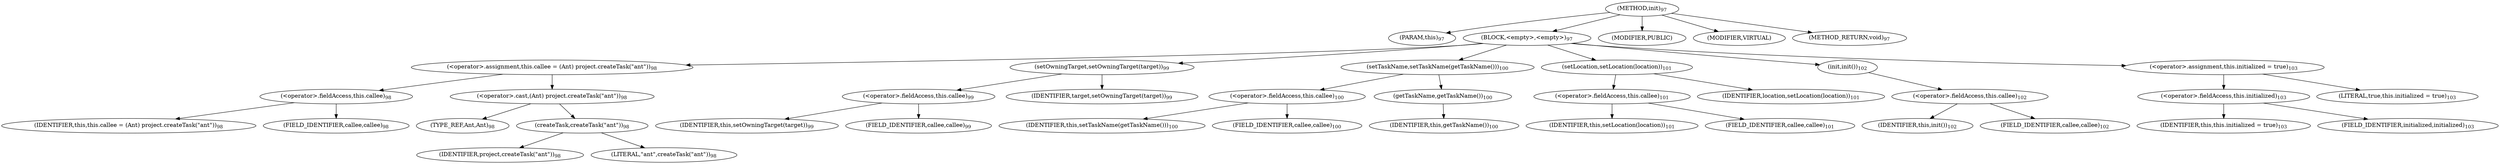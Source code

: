digraph "init" {  
"37" [label = <(METHOD,init)<SUB>97</SUB>> ]
"4" [label = <(PARAM,this)<SUB>97</SUB>> ]
"38" [label = <(BLOCK,&lt;empty&gt;,&lt;empty&gt;)<SUB>97</SUB>> ]
"39" [label = <(&lt;operator&gt;.assignment,this.callee = (Ant) project.createTask(&quot;ant&quot;))<SUB>98</SUB>> ]
"40" [label = <(&lt;operator&gt;.fieldAccess,this.callee)<SUB>98</SUB>> ]
"41" [label = <(IDENTIFIER,this,this.callee = (Ant) project.createTask(&quot;ant&quot;))<SUB>98</SUB>> ]
"42" [label = <(FIELD_IDENTIFIER,callee,callee)<SUB>98</SUB>> ]
"43" [label = <(&lt;operator&gt;.cast,(Ant) project.createTask(&quot;ant&quot;))<SUB>98</SUB>> ]
"44" [label = <(TYPE_REF,Ant,Ant)<SUB>98</SUB>> ]
"45" [label = <(createTask,createTask(&quot;ant&quot;))<SUB>98</SUB>> ]
"46" [label = <(IDENTIFIER,project,createTask(&quot;ant&quot;))<SUB>98</SUB>> ]
"47" [label = <(LITERAL,&quot;ant&quot;,createTask(&quot;ant&quot;))<SUB>98</SUB>> ]
"48" [label = <(setOwningTarget,setOwningTarget(target))<SUB>99</SUB>> ]
"49" [label = <(&lt;operator&gt;.fieldAccess,this.callee)<SUB>99</SUB>> ]
"50" [label = <(IDENTIFIER,this,setOwningTarget(target))<SUB>99</SUB>> ]
"51" [label = <(FIELD_IDENTIFIER,callee,callee)<SUB>99</SUB>> ]
"52" [label = <(IDENTIFIER,target,setOwningTarget(target))<SUB>99</SUB>> ]
"53" [label = <(setTaskName,setTaskName(getTaskName()))<SUB>100</SUB>> ]
"54" [label = <(&lt;operator&gt;.fieldAccess,this.callee)<SUB>100</SUB>> ]
"55" [label = <(IDENTIFIER,this,setTaskName(getTaskName()))<SUB>100</SUB>> ]
"56" [label = <(FIELD_IDENTIFIER,callee,callee)<SUB>100</SUB>> ]
"57" [label = <(getTaskName,getTaskName())<SUB>100</SUB>> ]
"3" [label = <(IDENTIFIER,this,getTaskName())<SUB>100</SUB>> ]
"58" [label = <(setLocation,setLocation(location))<SUB>101</SUB>> ]
"59" [label = <(&lt;operator&gt;.fieldAccess,this.callee)<SUB>101</SUB>> ]
"60" [label = <(IDENTIFIER,this,setLocation(location))<SUB>101</SUB>> ]
"61" [label = <(FIELD_IDENTIFIER,callee,callee)<SUB>101</SUB>> ]
"62" [label = <(IDENTIFIER,location,setLocation(location))<SUB>101</SUB>> ]
"63" [label = <(init,init())<SUB>102</SUB>> ]
"64" [label = <(&lt;operator&gt;.fieldAccess,this.callee)<SUB>102</SUB>> ]
"65" [label = <(IDENTIFIER,this,init())<SUB>102</SUB>> ]
"66" [label = <(FIELD_IDENTIFIER,callee,callee)<SUB>102</SUB>> ]
"67" [label = <(&lt;operator&gt;.assignment,this.initialized = true)<SUB>103</SUB>> ]
"68" [label = <(&lt;operator&gt;.fieldAccess,this.initialized)<SUB>103</SUB>> ]
"69" [label = <(IDENTIFIER,this,this.initialized = true)<SUB>103</SUB>> ]
"70" [label = <(FIELD_IDENTIFIER,initialized,initialized)<SUB>103</SUB>> ]
"71" [label = <(LITERAL,true,this.initialized = true)<SUB>103</SUB>> ]
"72" [label = <(MODIFIER,PUBLIC)> ]
"73" [label = <(MODIFIER,VIRTUAL)> ]
"74" [label = <(METHOD_RETURN,void)<SUB>97</SUB>> ]
  "37" -> "4" 
  "37" -> "38" 
  "37" -> "72" 
  "37" -> "73" 
  "37" -> "74" 
  "38" -> "39" 
  "38" -> "48" 
  "38" -> "53" 
  "38" -> "58" 
  "38" -> "63" 
  "38" -> "67" 
  "39" -> "40" 
  "39" -> "43" 
  "40" -> "41" 
  "40" -> "42" 
  "43" -> "44" 
  "43" -> "45" 
  "45" -> "46" 
  "45" -> "47" 
  "48" -> "49" 
  "48" -> "52" 
  "49" -> "50" 
  "49" -> "51" 
  "53" -> "54" 
  "53" -> "57" 
  "54" -> "55" 
  "54" -> "56" 
  "57" -> "3" 
  "58" -> "59" 
  "58" -> "62" 
  "59" -> "60" 
  "59" -> "61" 
  "63" -> "64" 
  "64" -> "65" 
  "64" -> "66" 
  "67" -> "68" 
  "67" -> "71" 
  "68" -> "69" 
  "68" -> "70" 
}
